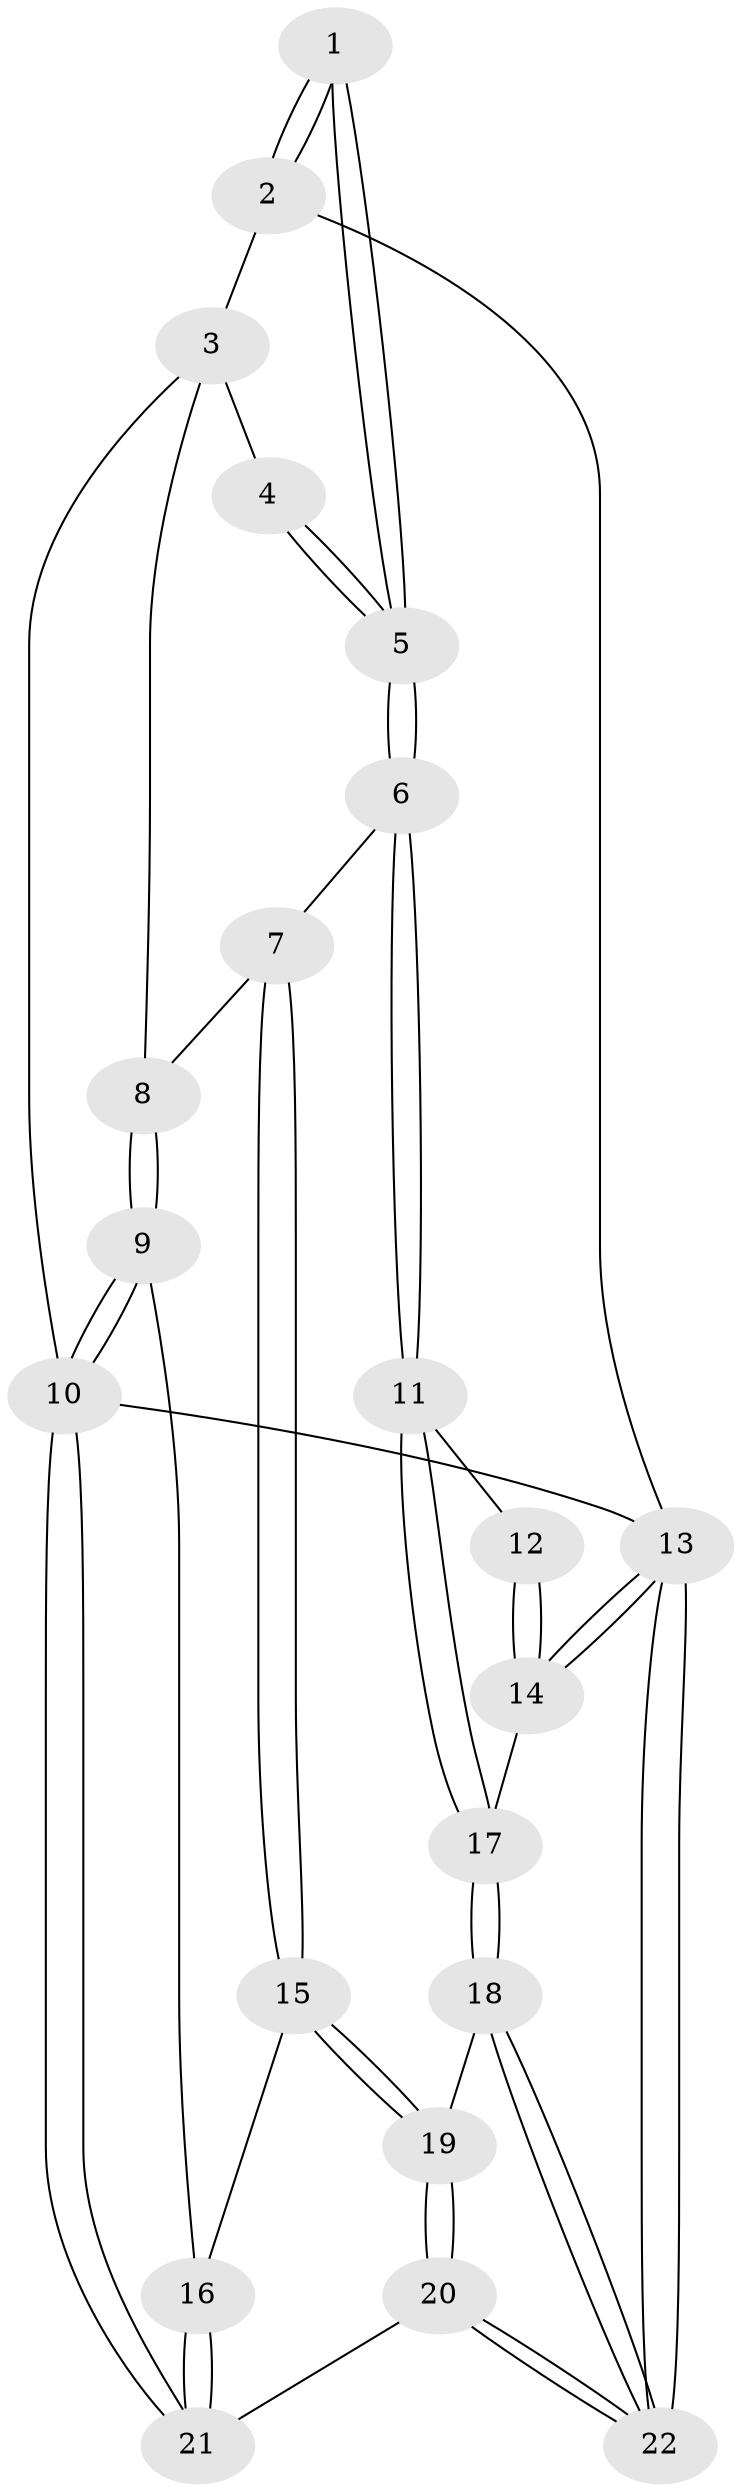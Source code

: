 // Generated by graph-tools (version 1.1) at 2025/46/02/15/25 05:46:28]
// undirected, 22 vertices, 52 edges
graph export_dot {
graph [start="1"]
  node [color=gray90,style=filled];
  1 [pos="+0.8743119085357348+0"];
  2 [pos="+1+0"];
  3 [pos="+0+0"];
  4 [pos="+0.33788205933148674+0"];
  5 [pos="+0.5513368585917575+0.32446124367413354"];
  6 [pos="+0.5650690673388548+0.3817506529992171"];
  7 [pos="+0.4650033572145785+0.43215610558337486"];
  8 [pos="+0+0.09502773647548121"];
  9 [pos="+0.022967242890443936+0.6613700752673111"];
  10 [pos="+0+1"];
  11 [pos="+0.6381352263697969+0.41006692998773686"];
  12 [pos="+1+0"];
  13 [pos="+1+1"];
  14 [pos="+1+0.685084162144824"];
  15 [pos="+0.2860556797165782+0.619621877771591"];
  16 [pos="+0.08231709142894536+0.6638046778578179"];
  17 [pos="+0.7975060020827888+0.6718040749008507"];
  18 [pos="+0.7794672010683746+0.7138039348851148"];
  19 [pos="+0.5463234873826629+1"];
  20 [pos="+0.5318519692718934+1"];
  21 [pos="+0.3714550641151044+1"];
  22 [pos="+1+1"];
  1 -- 2;
  1 -- 2;
  1 -- 5;
  1 -- 5;
  2 -- 3;
  2 -- 13;
  3 -- 4;
  3 -- 8;
  3 -- 10;
  4 -- 5;
  4 -- 5;
  5 -- 6;
  5 -- 6;
  6 -- 7;
  6 -- 11;
  6 -- 11;
  7 -- 8;
  7 -- 15;
  7 -- 15;
  8 -- 9;
  8 -- 9;
  9 -- 10;
  9 -- 10;
  9 -- 16;
  10 -- 21;
  10 -- 21;
  10 -- 13;
  11 -- 12;
  11 -- 17;
  11 -- 17;
  12 -- 14;
  12 -- 14;
  13 -- 14;
  13 -- 14;
  13 -- 22;
  13 -- 22;
  14 -- 17;
  15 -- 16;
  15 -- 19;
  15 -- 19;
  16 -- 21;
  16 -- 21;
  17 -- 18;
  17 -- 18;
  18 -- 19;
  18 -- 22;
  18 -- 22;
  19 -- 20;
  19 -- 20;
  20 -- 21;
  20 -- 22;
  20 -- 22;
}
